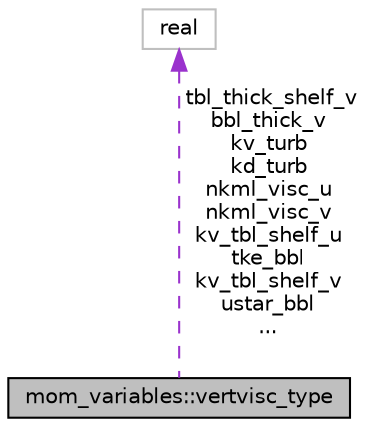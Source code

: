 digraph "mom_variables::vertvisc_type"
{
 // INTERACTIVE_SVG=YES
  edge [fontname="Helvetica",fontsize="10",labelfontname="Helvetica",labelfontsize="10"];
  node [fontname="Helvetica",fontsize="10",shape=record];
  Node1 [label="mom_variables::vertvisc_type",height=0.2,width=0.4,color="black", fillcolor="grey75", style="filled", fontcolor="black"];
  Node2 -> Node1 [dir="back",color="darkorchid3",fontsize="10",style="dashed",label=" tbl_thick_shelf_v\nbbl_thick_v\nkv_turb\nkd_turb\nnkml_visc_u\nnkml_visc_v\nkv_tbl_shelf_u\ntke_bbl\nkv_tbl_shelf_v\nustar_bbl\n..." ,fontname="Helvetica"];
  Node2 [label="real",height=0.2,width=0.4,color="grey75", fillcolor="white", style="filled"];
}
